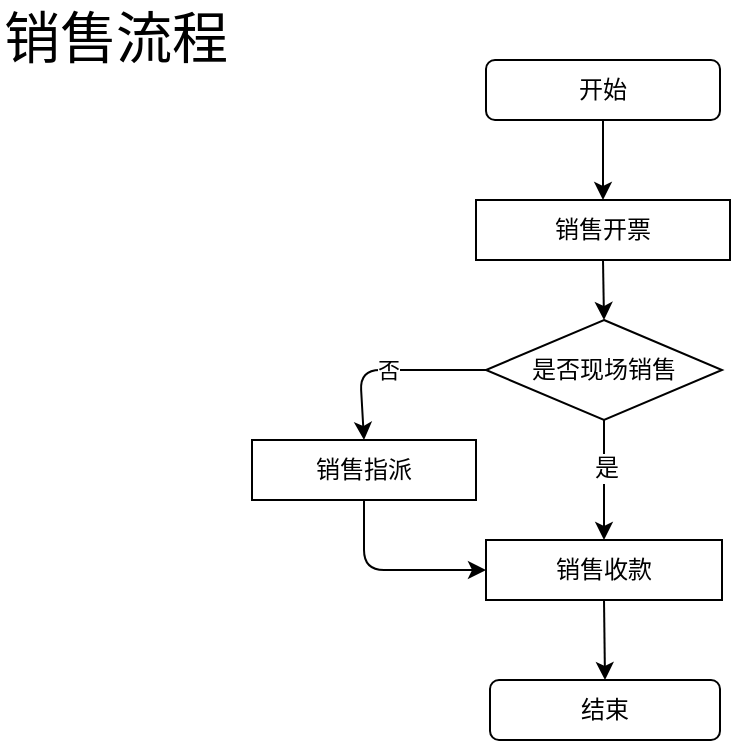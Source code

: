 <mxfile version="12.1.1" type="github" pages="1"><diagram id="L27G56fQJcPpoERHOgS4" name="Page-1"><mxGraphModel dx="932" dy="528" grid="1" gridSize="10" guides="1" tooltips="1" connect="1" arrows="1" fold="1" page="1" pageScale="1" pageWidth="827" pageHeight="1169" math="0" shadow="0"><root><mxCell id="0"/><mxCell id="1" parent="0"/><mxCell id="VYOAz401fdfySig2bxT1-1" value="开始" style="rounded=1;whiteSpace=wrap;html=1;" vertex="1" parent="1"><mxGeometry x="293" y="70" width="117" height="30" as="geometry"/></mxCell><mxCell id="VYOAz401fdfySig2bxT1-2" value="&lt;font style=&quot;font-size: 28px&quot;&gt;销售流程&lt;/font&gt;" style="text;html=1;resizable=0;points=[];autosize=1;align=left;verticalAlign=top;spacingTop=-4;" vertex="1" parent="1"><mxGeometry x="50" y="40" width="130" height="20" as="geometry"/></mxCell><mxCell id="VYOAz401fdfySig2bxT1-4" value="销售开票" style="rounded=0;whiteSpace=wrap;html=1;" vertex="1" parent="1"><mxGeometry x="288" y="140" width="127" height="30" as="geometry"/></mxCell><mxCell id="VYOAz401fdfySig2bxT1-5" value="" style="endArrow=classic;html=1;exitX=0.5;exitY=1;exitDx=0;exitDy=0;" edge="1" parent="1" source="VYOAz401fdfySig2bxT1-1" target="VYOAz401fdfySig2bxT1-4"><mxGeometry width="50" height="50" relative="1" as="geometry"><mxPoint x="470" y="140" as="sourcePoint"/><mxPoint x="520" y="90" as="targetPoint"/></mxGeometry></mxCell><mxCell id="VYOAz401fdfySig2bxT1-7" value="" style="endArrow=classic;html=1;exitX=0.5;exitY=1;exitDx=0;exitDy=0;entryX=0.5;entryY=0;entryDx=0;entryDy=0;" edge="1" parent="1" source="VYOAz401fdfySig2bxT1-4" target="VYOAz401fdfySig2bxT1-8"><mxGeometry width="50" height="50" relative="1" as="geometry"><mxPoint x="50" y="300" as="sourcePoint"/><mxPoint x="350.5" y="200" as="targetPoint"/></mxGeometry></mxCell><mxCell id="VYOAz401fdfySig2bxT1-8" value="是否现场销售" style="rhombus;whiteSpace=wrap;html=1;" vertex="1" parent="1"><mxGeometry x="293" y="200" width="118" height="50" as="geometry"/></mxCell><mxCell id="VYOAz401fdfySig2bxT1-10" value="否" style="endArrow=classic;html=1;exitX=0;exitY=0.5;exitDx=0;exitDy=0;entryX=0.5;entryY=0;entryDx=0;entryDy=0;" edge="1" parent="1" source="VYOAz401fdfySig2bxT1-8" target="VYOAz401fdfySig2bxT1-11"><mxGeometry width="50" height="50" relative="1" as="geometry"><mxPoint x="50" y="320" as="sourcePoint"/><mxPoint x="230" y="260" as="targetPoint"/><Array as="points"><mxPoint x="230" y="225"/></Array></mxGeometry></mxCell><mxCell id="VYOAz401fdfySig2bxT1-11" value="销售指派" style="rounded=0;whiteSpace=wrap;html=1;" vertex="1" parent="1"><mxGeometry x="176" y="260" width="112" height="30" as="geometry"/></mxCell><mxCell id="VYOAz401fdfySig2bxT1-12" value="销售收款" style="rounded=0;whiteSpace=wrap;html=1;" vertex="1" parent="1"><mxGeometry x="293" y="310" width="118" height="30" as="geometry"/></mxCell><mxCell id="VYOAz401fdfySig2bxT1-13" value="" style="endArrow=classic;html=1;exitX=0.5;exitY=1;exitDx=0;exitDy=0;entryX=0.5;entryY=0;entryDx=0;entryDy=0;" edge="1" parent="1" source="VYOAz401fdfySig2bxT1-8" target="VYOAz401fdfySig2bxT1-12"><mxGeometry width="50" height="50" relative="1" as="geometry"><mxPoint x="460" y="300" as="sourcePoint"/><mxPoint x="510" y="250" as="targetPoint"/></mxGeometry></mxCell><mxCell id="VYOAz401fdfySig2bxT1-15" value="是" style="text;html=1;resizable=0;points=[];align=center;verticalAlign=middle;labelBackgroundColor=#ffffff;" vertex="1" connectable="0" parent="VYOAz401fdfySig2bxT1-13"><mxGeometry x="-0.223" y="1" relative="1" as="geometry"><mxPoint as="offset"/></mxGeometry></mxCell><mxCell id="VYOAz401fdfySig2bxT1-14" value="" style="endArrow=classic;html=1;exitX=0.5;exitY=1;exitDx=0;exitDy=0;entryX=0;entryY=0.5;entryDx=0;entryDy=0;" edge="1" parent="1" source="VYOAz401fdfySig2bxT1-11" target="VYOAz401fdfySig2bxT1-12"><mxGeometry width="50" height="50" relative="1" as="geometry"><mxPoint x="190" y="400" as="sourcePoint"/><mxPoint x="240" y="350" as="targetPoint"/><Array as="points"><mxPoint x="232" y="325"/></Array></mxGeometry></mxCell><mxCell id="VYOAz401fdfySig2bxT1-16" value="结束" style="rounded=1;whiteSpace=wrap;html=1;" vertex="1" parent="1"><mxGeometry x="295" y="380" width="115" height="30" as="geometry"/></mxCell><mxCell id="VYOAz401fdfySig2bxT1-17" value="" style="endArrow=classic;html=1;exitX=0.5;exitY=1;exitDx=0;exitDy=0;entryX=0.5;entryY=0;entryDx=0;entryDy=0;" edge="1" parent="1" source="VYOAz401fdfySig2bxT1-12" target="VYOAz401fdfySig2bxT1-16"><mxGeometry width="50" height="50" relative="1" as="geometry"><mxPoint x="500" y="370" as="sourcePoint"/><mxPoint x="550" y="320" as="targetPoint"/></mxGeometry></mxCell></root></mxGraphModel></diagram></mxfile>